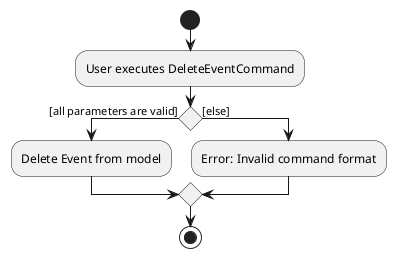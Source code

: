 @startuml
'https://plantuml.com/activity-diagram-beta

start
:User executes DeleteEventCommand;
if () then ([all parameters are valid])
  :Delete Event from model;
else ([else])
  :Error: Invalid command format;
endif

stop

@enduml
